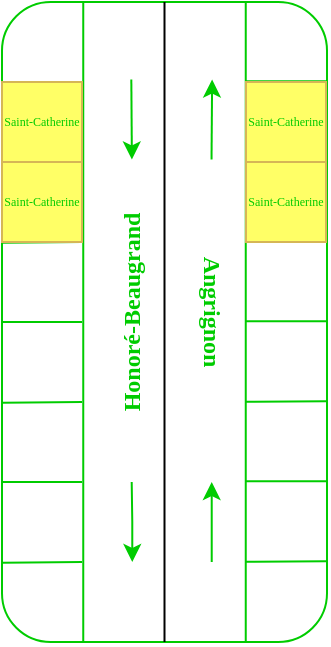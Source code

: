 <mxfile version="18.0.4" type="device"><diagram id="OylcVsRS-XCSKNIYDoVY" name="Page-1"><mxGraphModel dx="346" dy="180" grid="1" gridSize="10" guides="1" tooltips="1" connect="1" arrows="1" fold="1" page="1" pageScale="1" pageWidth="850" pageHeight="1100" math="0" shadow="0"><root><mxCell id="0"/><mxCell id="1" parent="0"/><mxCell id="CCdBk-kMrde8lJJXCoQE-1" value="" style="rounded=1;whiteSpace=wrap;html=1;rotation=-90;strokeColor=#00CC00;" parent="1" vertex="1"><mxGeometry x="321.25" y="198.75" width="320" height="162.5" as="geometry"/></mxCell><mxCell id="CCdBk-kMrde8lJJXCoQE-4" value="" style="endArrow=none;html=1;rounded=0;strokeColor=#00CC00;" parent="1" edge="1"><mxGeometry width="50" height="50" relative="1" as="geometry"><mxPoint x="440" y="160" as="sourcePoint"/><mxPoint x="400" y="160" as="targetPoint"/></mxGeometry></mxCell><mxCell id="CCdBk-kMrde8lJJXCoQE-5" value="" style="endArrow=none;html=1;rounded=0;strokeColor=#00CC00;" parent="1" edge="1"><mxGeometry width="50" height="50" relative="1" as="geometry"><mxPoint x="440" y="199" as="sourcePoint"/><mxPoint x="400.16" y="199.07" as="targetPoint"/></mxGeometry></mxCell><mxCell id="CCdBk-kMrde8lJJXCoQE-6" value="" style="endArrow=none;html=1;rounded=0;strokeColor=#00CC00;" parent="1" edge="1"><mxGeometry width="50" height="50" relative="1" as="geometry"><mxPoint x="440" y="240" as="sourcePoint"/><mxPoint x="400.16" y="240.32" as="targetPoint"/></mxGeometry></mxCell><mxCell id="CCdBk-kMrde8lJJXCoQE-7" value="" style="endArrow=none;html=1;rounded=0;strokeColor=#00CC00;" parent="1" edge="1"><mxGeometry width="50" height="50" relative="1" as="geometry"><mxPoint x="440" y="280" as="sourcePoint"/><mxPoint x="400.16" y="280.04" as="targetPoint"/></mxGeometry></mxCell><mxCell id="CCdBk-kMrde8lJJXCoQE-8" value="" style="endArrow=none;html=1;rounded=0;strokeColor=#00CC00;" parent="1" edge="1"><mxGeometry width="50" height="50" relative="1" as="geometry"><mxPoint x="440" y="320" as="sourcePoint"/><mxPoint x="400.16" y="320.32" as="targetPoint"/></mxGeometry></mxCell><mxCell id="CCdBk-kMrde8lJJXCoQE-10" value="" style="endArrow=none;html=1;rounded=0;strokeColor=#00CC00;" parent="1" edge="1"><mxGeometry width="50" height="50" relative="1" as="geometry"><mxPoint x="440" y="400" as="sourcePoint"/><mxPoint x="400.16" y="400.32" as="targetPoint"/></mxGeometry></mxCell><mxCell id="CCdBk-kMrde8lJJXCoQE-11" value="" style="endArrow=none;html=1;rounded=0;entryX=1;entryY=0.5;entryDx=0;entryDy=0;exitX=0;exitY=0.5;exitDx=0;exitDy=0;" parent="1" source="CCdBk-kMrde8lJJXCoQE-1" target="CCdBk-kMrde8lJJXCoQE-1" edge="1"><mxGeometry width="50" height="50" relative="1" as="geometry"><mxPoint x="320" y="310" as="sourcePoint"/><mxPoint x="370" y="260" as="targetPoint"/></mxGeometry></mxCell><mxCell id="CCdBk-kMrde8lJJXCoQE-12" value="" style="endArrow=none;html=1;rounded=0;entryX=1;entryY=0.25;entryDx=0;entryDy=0;exitX=0;exitY=0.25;exitDx=0;exitDy=0;strokeColor=#00CC00;endSize=9;" parent="1" source="CCdBk-kMrde8lJJXCoQE-1" target="CCdBk-kMrde8lJJXCoQE-1" edge="1"><mxGeometry width="50" height="50" relative="1" as="geometry"><mxPoint x="320" y="310" as="sourcePoint"/><mxPoint x="370" y="260" as="targetPoint"/></mxGeometry></mxCell><mxCell id="CCdBk-kMrde8lJJXCoQE-13" value="" style="endArrow=none;html=1;rounded=0;entryX=1;entryY=0.75;entryDx=0;entryDy=0;exitX=0;exitY=0.75;exitDx=0;exitDy=0;strokeColor=#00CC00;" parent="1" source="CCdBk-kMrde8lJJXCoQE-1" target="CCdBk-kMrde8lJJXCoQE-1" edge="1"><mxGeometry width="50" height="50" relative="1" as="geometry"><mxPoint x="320" y="310" as="sourcePoint"/><mxPoint x="370" y="260" as="targetPoint"/></mxGeometry></mxCell><mxCell id="CCdBk-kMrde8lJJXCoQE-15" value="" style="endArrow=none;html=1;rounded=0;entryX=0.25;entryY=0;entryDx=0;entryDy=0;strokeColor=#00CC00;" parent="1" target="CCdBk-kMrde8lJJXCoQE-1" edge="1"><mxGeometry width="50" height="50" relative="1" as="geometry"><mxPoint x="440" y="360" as="sourcePoint"/><mxPoint x="410" y="340" as="targetPoint"/></mxGeometry></mxCell><mxCell id="CCdBk-kMrde8lJJXCoQE-24" value="" style="endArrow=none;html=1;rounded=0;strokeColor=#00CC00;" parent="1" edge="1"><mxGeometry width="50" height="50" relative="1" as="geometry"><mxPoint x="562" y="159.6" as="sourcePoint"/><mxPoint x="522" y="159.6" as="targetPoint"/></mxGeometry></mxCell><mxCell id="CCdBk-kMrde8lJJXCoQE-25" value="" style="endArrow=none;html=1;rounded=0;strokeColor=#00CC00;" parent="1" edge="1"><mxGeometry width="50" height="50" relative="1" as="geometry"><mxPoint x="562" y="198.6" as="sourcePoint"/><mxPoint x="522" y="198.67" as="targetPoint"/></mxGeometry></mxCell><mxCell id="CCdBk-kMrde8lJJXCoQE-26" value="" style="endArrow=none;html=1;rounded=0;strokeColor=#00CC00;" parent="1" edge="1"><mxGeometry width="50" height="50" relative="1" as="geometry"><mxPoint x="562" y="239.6" as="sourcePoint"/><mxPoint x="522" y="239.92" as="targetPoint"/></mxGeometry></mxCell><mxCell id="CCdBk-kMrde8lJJXCoQE-27" value="" style="endArrow=none;html=1;rounded=0;strokeColor=#00CC00;" parent="1" edge="1"><mxGeometry width="50" height="50" relative="1" as="geometry"><mxPoint x="562" y="279.6" as="sourcePoint"/><mxPoint x="522" y="279.64" as="targetPoint"/></mxGeometry></mxCell><mxCell id="CCdBk-kMrde8lJJXCoQE-28" value="" style="endArrow=none;html=1;rounded=0;strokeColor=#00CC00;" parent="1" edge="1"><mxGeometry width="50" height="50" relative="1" as="geometry"><mxPoint x="562" y="319.6" as="sourcePoint"/><mxPoint x="522" y="319.92" as="targetPoint"/></mxGeometry></mxCell><mxCell id="CCdBk-kMrde8lJJXCoQE-29" value="" style="endArrow=none;html=1;rounded=0;strokeColor=#00CC00;" parent="1" edge="1"><mxGeometry width="50" height="50" relative="1" as="geometry"><mxPoint x="562" y="399.6" as="sourcePoint"/><mxPoint x="522" y="399.92" as="targetPoint"/></mxGeometry></mxCell><mxCell id="CCdBk-kMrde8lJJXCoQE-30" value="" style="endArrow=none;html=1;rounded=0;entryX=0.25;entryY=0;entryDx=0;entryDy=0;strokeColor=#00CC00;" parent="1" edge="1"><mxGeometry width="50" height="50" relative="1" as="geometry"><mxPoint x="562" y="359.6" as="sourcePoint"/><mxPoint x="522" y="359.6" as="targetPoint"/></mxGeometry></mxCell><mxCell id="CCdBk-kMrde8lJJXCoQE-31" value="Angrignon" style="text;html=1;strokeColor=none;fillColor=none;align=center;verticalAlign=middle;whiteSpace=wrap;rounded=0;rotation=90;fontColor=#00CC00;fontStyle=1;fontFamily=Lucida Console;" parent="1" vertex="1"><mxGeometry x="460" y="260" width="90" height="30" as="geometry"/></mxCell><mxCell id="CCdBk-kMrde8lJJXCoQE-32" value="Honor&lt;b style=&quot;text-align: left; background-color: rgb(255, 255, 255);&quot;&gt;&lt;font style=&quot;font-size: 12px;&quot;&gt;é-Beaugrand&lt;/font&gt;&lt;/b&gt;" style="text;html=1;strokeColor=none;fillColor=none;align=center;verticalAlign=middle;whiteSpace=wrap;rounded=0;rotation=-90;fontColor=#00CC00;fontStyle=1;fontFamily=Lucida Console;" parent="1" vertex="1"><mxGeometry x="385" y="260" width="160" height="30" as="geometry"/></mxCell><mxCell id="CCdBk-kMrde8lJJXCoQE-34" value="" style="endArrow=classic;html=1;rounded=0;fontFamily=Lucida Console;fontSize=12;fontColor=#00CC00;strokeColor=#00CC00;fontStyle=1" parent="1" edge="1"><mxGeometry width="50" height="50" relative="1" as="geometry"><mxPoint x="504.77" y="198.75" as="sourcePoint"/><mxPoint x="504.77" y="158.75" as="targetPoint"/><Array as="points"><mxPoint x="505.06" y="158.75"/></Array></mxGeometry></mxCell><mxCell id="CCdBk-kMrde8lJJXCoQE-35" value="" style="endArrow=classic;html=1;rounded=0;fontFamily=Lucida Console;fontSize=12;fontColor=#00CC00;strokeColor=#00CC00;fontStyle=1" parent="1" edge="1"><mxGeometry width="50" height="50" relative="1" as="geometry"><mxPoint x="504.86" y="400" as="sourcePoint"/><mxPoint x="504.86" y="360" as="targetPoint"/></mxGeometry></mxCell><mxCell id="CCdBk-kMrde8lJJXCoQE-36" value="" style="endArrow=classic;html=1;rounded=0;fontFamily=Lucida Console;fontSize=12;fontColor=#00CC00;strokeColor=#00CC00;fontStyle=1" parent="1" edge="1"><mxGeometry width="50" height="50" relative="1" as="geometry"><mxPoint x="464.85" y="360.0" as="sourcePoint"/><mxPoint x="465.14" y="400" as="targetPoint"/><Array as="points"><mxPoint x="465.14" y="380"/></Array></mxGeometry></mxCell><mxCell id="CCdBk-kMrde8lJJXCoQE-37" value="" style="endArrow=classic;html=1;rounded=0;fontFamily=Lucida Console;fontSize=12;fontColor=#00CC00;strokeColor=#00CC00;fontStyle=1" parent="1" edge="1"><mxGeometry width="50" height="50" relative="1" as="geometry"><mxPoint x="464.66" y="158.75" as="sourcePoint"/><mxPoint x="464.95" y="198.75" as="targetPoint"/></mxGeometry></mxCell><mxCell id="CCdBk-kMrde8lJJXCoQE-40" value="&lt;font style=&quot;font-size: 6px;&quot;&gt;Saint-Catherine&lt;/font&gt;" style="text;html=1;strokeColor=#d6b656;fillColor=#FFFF66;align=center;verticalAlign=middle;whiteSpace=wrap;rounded=1;fontFamily=Lucida Console;fontSize=7;fontColor=#00CC00;glass=0;sketch=0;arcSize=0;" parent="1" vertex="1"><mxGeometry x="400" y="160" width="40" height="40" as="geometry"/></mxCell><mxCell id="JMoQ618bNgeiEcejHzmU-1" value="&lt;font style=&quot;font-size: 6px;&quot;&gt;Saint-Catherine&lt;/font&gt;" style="text;html=1;strokeColor=#d6b656;fillColor=#FFFF66;align=center;verticalAlign=middle;whiteSpace=wrap;rounded=1;fontFamily=Lucida Console;fontSize=7;fontColor=#00CC00;glass=0;sketch=0;arcSize=0;" vertex="1" parent="1"><mxGeometry x="400" y="200" width="40" height="40" as="geometry"/></mxCell><mxCell id="JMoQ618bNgeiEcejHzmU-3" value="&lt;font style=&quot;font-size: 6px;&quot;&gt;Saint-Catherine&lt;/font&gt;" style="text;html=1;strokeColor=#d6b656;fillColor=#FFFF66;align=center;verticalAlign=middle;whiteSpace=wrap;rounded=1;fontFamily=Lucida Console;fontSize=7;fontColor=#00CC00;glass=0;sketch=0;arcSize=0;" vertex="1" parent="1"><mxGeometry x="522" y="160" width="40" height="40" as="geometry"/></mxCell><mxCell id="JMoQ618bNgeiEcejHzmU-4" value="&lt;font style=&quot;font-size: 6px;&quot;&gt;Saint-Catherine&lt;/font&gt;" style="text;html=1;strokeColor=#d6b656;fillColor=#FFFF66;align=center;verticalAlign=middle;whiteSpace=wrap;rounded=1;fontFamily=Lucida Console;fontSize=7;fontColor=#00CC00;glass=0;sketch=0;arcSize=0;" vertex="1" parent="1"><mxGeometry x="522" y="200" width="40" height="40" as="geometry"/></mxCell></root></mxGraphModel></diagram></mxfile>